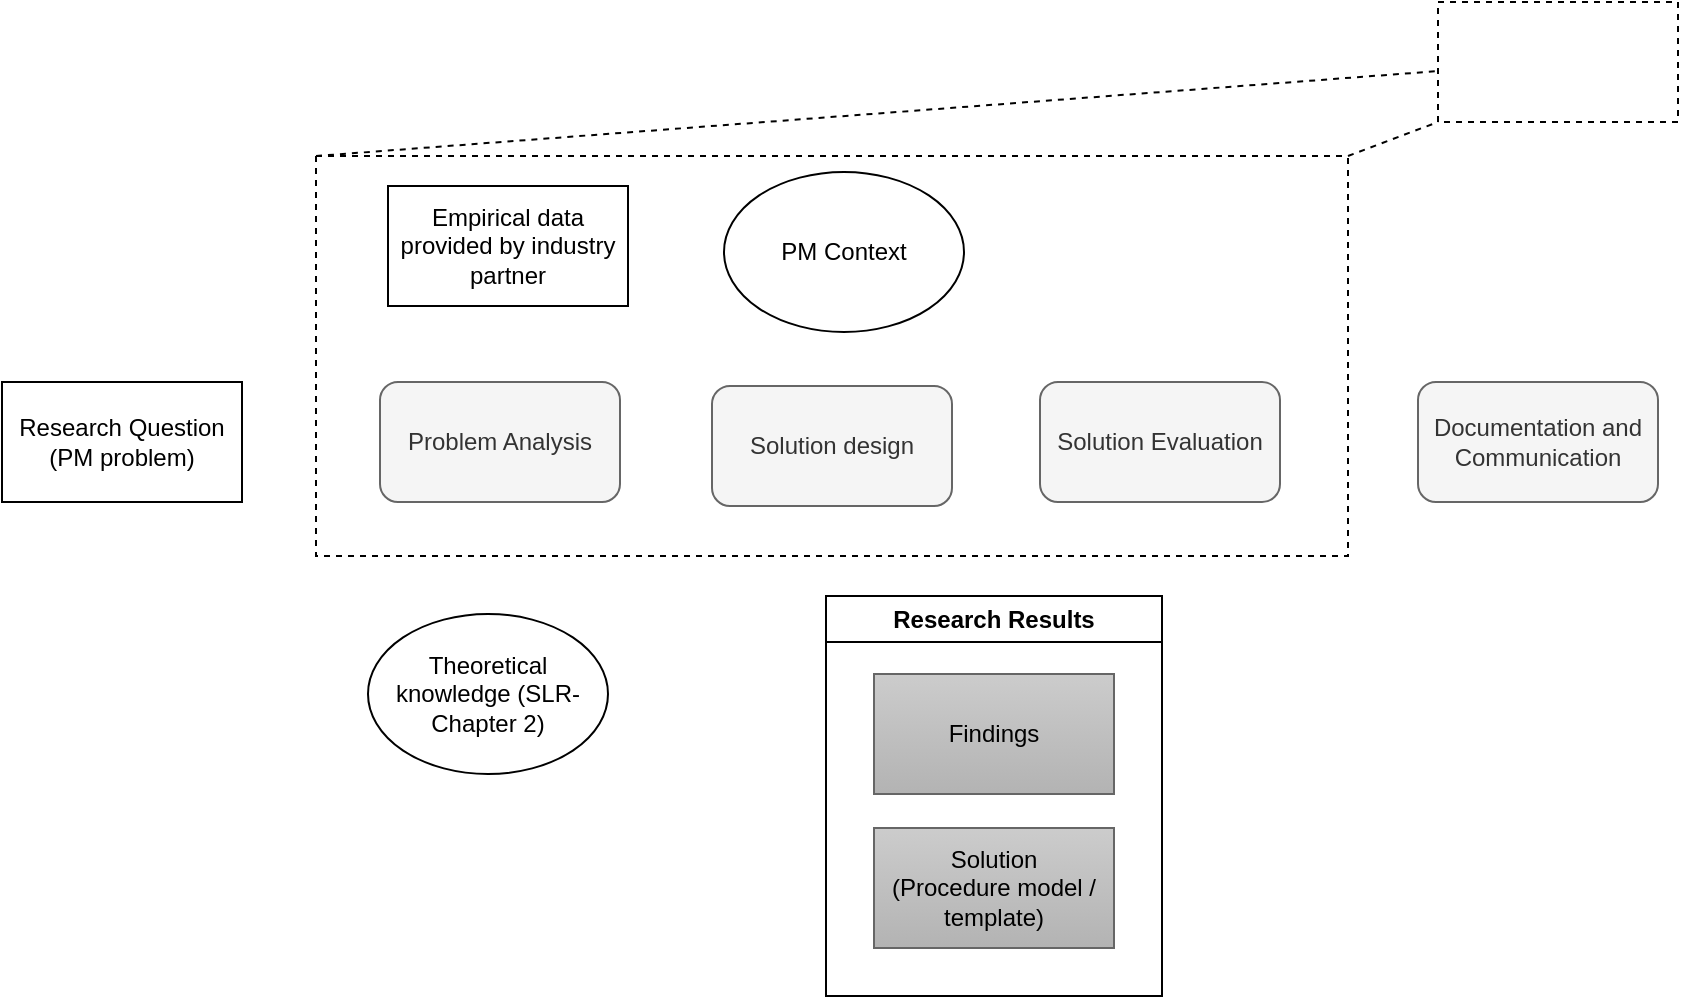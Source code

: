 <mxfile version="23.1.6" type="github">
  <diagram name="Page-1" id="4Zaibh6EcHTlCjL74iSX">
    <mxGraphModel dx="1148" dy="833" grid="0" gridSize="10" guides="1" tooltips="1" connect="1" arrows="1" fold="1" page="0" pageScale="1" pageWidth="827" pageHeight="1169" math="0" shadow="0">
      <root>
        <mxCell id="0" />
        <mxCell id="1" parent="0" />
        <mxCell id="G3mQ4Sn72wITnhxl2ZLJ-1" value="Research Question (PM problem)" style="rounded=0;whiteSpace=wrap;html=1;" vertex="1" parent="1">
          <mxGeometry x="-82" y="203" width="120" height="60" as="geometry" />
        </mxCell>
        <mxCell id="G3mQ4Sn72wITnhxl2ZLJ-2" value="Empirical data provided by industry partner" style="rounded=0;whiteSpace=wrap;html=1;" vertex="1" parent="1">
          <mxGeometry x="111" y="105" width="120" height="60" as="geometry" />
        </mxCell>
        <mxCell id="G3mQ4Sn72wITnhxl2ZLJ-3" value="Problem Analysis" style="rounded=1;whiteSpace=wrap;html=1;fillColor=#f5f5f5;fontColor=#333333;strokeColor=#666666;" vertex="1" parent="1">
          <mxGeometry x="107" y="203" width="120" height="60" as="geometry" />
        </mxCell>
        <mxCell id="G3mQ4Sn72wITnhxl2ZLJ-5" value="Solution Evaluation" style="rounded=1;whiteSpace=wrap;html=1;fillColor=#f5f5f5;fontColor=#333333;strokeColor=#666666;" vertex="1" parent="1">
          <mxGeometry x="437" y="203" width="120" height="60" as="geometry" />
        </mxCell>
        <mxCell id="G3mQ4Sn72wITnhxl2ZLJ-8" value="Documentation and Communication" style="rounded=1;whiteSpace=wrap;html=1;fillColor=#f5f5f5;fontColor=#333333;strokeColor=#666666;" vertex="1" parent="1">
          <mxGeometry x="626" y="203" width="120" height="60" as="geometry" />
        </mxCell>
        <mxCell id="G3mQ4Sn72wITnhxl2ZLJ-9" value="" style="swimlane;startSize=0;dashed=1;" vertex="1" parent="1">
          <mxGeometry x="75" y="90" width="516" height="200" as="geometry" />
        </mxCell>
        <mxCell id="G3mQ4Sn72wITnhxl2ZLJ-4" value="Solution design" style="rounded=1;whiteSpace=wrap;html=1;fillColor=#f5f5f5;fontColor=#333333;strokeColor=#666666;" vertex="1" parent="G3mQ4Sn72wITnhxl2ZLJ-9">
          <mxGeometry x="198" y="115" width="120" height="60" as="geometry" />
        </mxCell>
        <mxCell id="G3mQ4Sn72wITnhxl2ZLJ-10" value="PM Context" style="ellipse;whiteSpace=wrap;html=1;" vertex="1" parent="G3mQ4Sn72wITnhxl2ZLJ-9">
          <mxGeometry x="204" y="8" width="120" height="80" as="geometry" />
        </mxCell>
        <mxCell id="G3mQ4Sn72wITnhxl2ZLJ-11" value="Theoretical knowledge (SLR-Chapter 2)" style="ellipse;whiteSpace=wrap;html=1;" vertex="1" parent="1">
          <mxGeometry x="101" y="319" width="120" height="80" as="geometry" />
        </mxCell>
        <mxCell id="G3mQ4Sn72wITnhxl2ZLJ-12" value="Findings" style="rounded=0;whiteSpace=wrap;html=1;fillColor=#CCCCCC;gradientColor=#b3b3b3;strokeColor=#666666;" vertex="1" parent="1">
          <mxGeometry x="354" y="349" width="120" height="60" as="geometry" />
        </mxCell>
        <mxCell id="G3mQ4Sn72wITnhxl2ZLJ-13" value="Solution&lt;br&gt;(Procedure model / template)" style="rounded=0;whiteSpace=wrap;html=1;fillColor=#CCCCCC;gradientColor=#b3b3b3;strokeColor=#666666;" vertex="1" parent="1">
          <mxGeometry x="354" y="426" width="120" height="60" as="geometry" />
        </mxCell>
        <mxCell id="G3mQ4Sn72wITnhxl2ZLJ-14" value="Research Results" style="swimlane;whiteSpace=wrap;html=1;" vertex="1" parent="1">
          <mxGeometry x="330" y="310" width="168" height="200" as="geometry">
            <mxRectangle x="332" y="314" width="136" height="26" as="alternateBounds" />
          </mxGeometry>
        </mxCell>
        <mxCell id="G3mQ4Sn72wITnhxl2ZLJ-15" value="" style="endArrow=none;html=1;rounded=0;fontSize=12;startSize=8;endSize=8;dashed=1;" edge="1" parent="1" target="G3mQ4Sn72wITnhxl2ZLJ-17">
          <mxGeometry width="50" height="50" relative="1" as="geometry">
            <mxPoint x="75" y="90" as="sourcePoint" />
            <mxPoint x="637" y="40" as="targetPoint" />
          </mxGeometry>
        </mxCell>
        <mxCell id="G3mQ4Sn72wITnhxl2ZLJ-16" value="" style="endArrow=none;html=1;rounded=0;fontSize=12;startSize=8;endSize=8;dashed=1;" edge="1" parent="1">
          <mxGeometry width="50" height="50" relative="1" as="geometry">
            <mxPoint x="591" y="90" as="sourcePoint" />
            <mxPoint x="636" y="73" as="targetPoint" />
          </mxGeometry>
        </mxCell>
        <mxCell id="G3mQ4Sn72wITnhxl2ZLJ-17" value="" style="rounded=0;whiteSpace=wrap;html=1;dashed=1;" vertex="1" parent="1">
          <mxGeometry x="636" y="13" width="120" height="60" as="geometry" />
        </mxCell>
      </root>
    </mxGraphModel>
  </diagram>
</mxfile>
